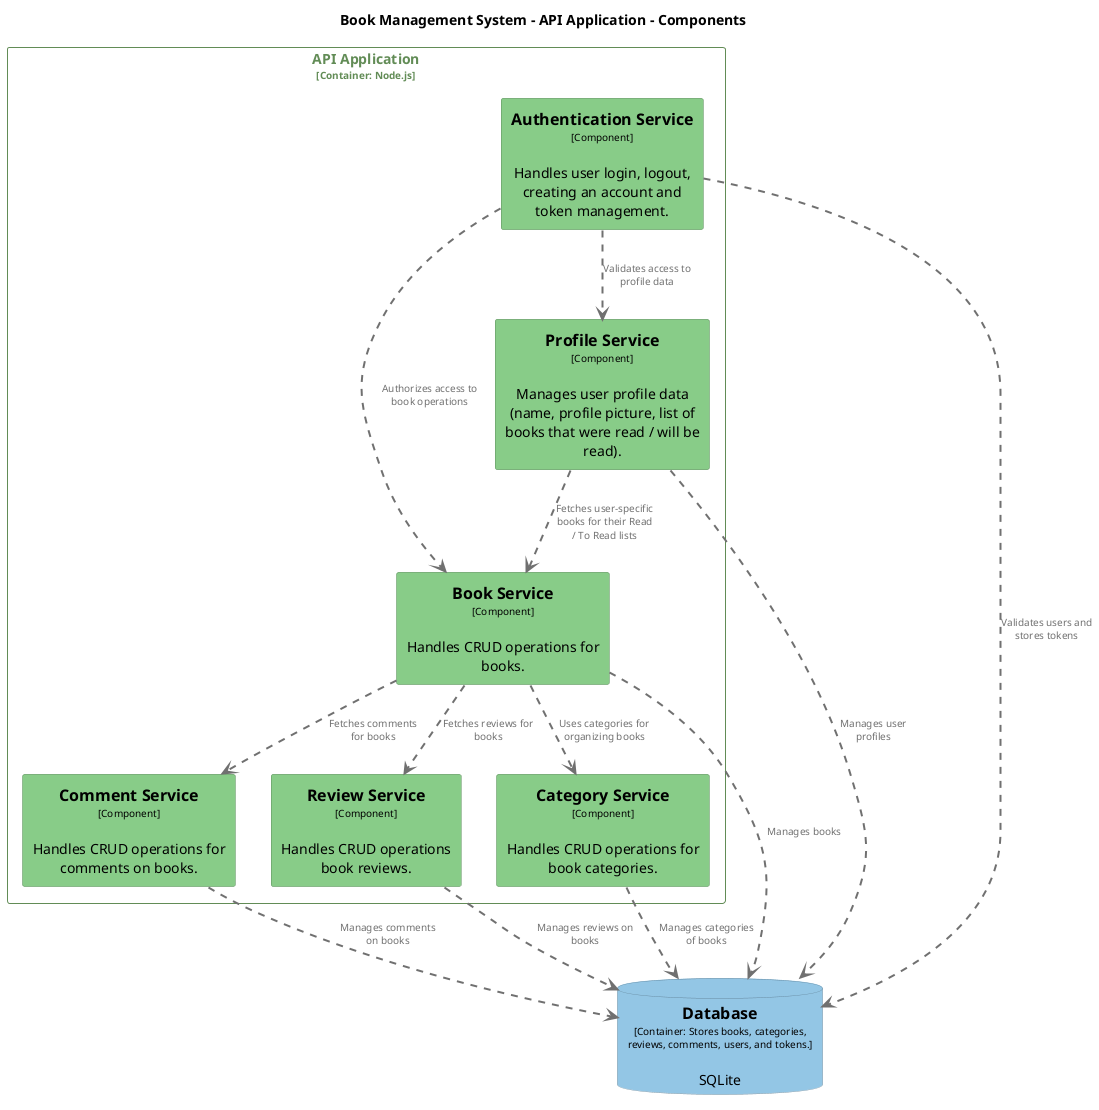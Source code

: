 @startuml
set separator none
title Book Management System - API Application - Components

top to bottom direction

skinparam {
  arrowFontSize 10
  defaultTextAlignment center
  wrapWidth 200
  maxMessageSize 100
}

hide stereotype

skinparam rectangle<<BookManagementSystem.APIApplication.AuthenticationService>> {
  BackgroundColor #88cc88
  FontColor #000000
  BorderColor #5f8e5f
  shadowing false
}
skinparam rectangle<<BookManagementSystem.APIApplication.BookService>> {
  BackgroundColor #88cc88
  FontColor #000000
  BorderColor #5f8e5f
  shadowing false
}
skinparam rectangle<<BookManagementSystem.APIApplication.CategoryService>> {
  BackgroundColor #88cc88
  FontColor #000000
  BorderColor #5f8e5f
  shadowing false
}
skinparam rectangle<<BookManagementSystem.APIApplication.CommentService>> {
  BackgroundColor #88cc88
  FontColor #000000
  BorderColor #5f8e5f
  shadowing false
}
skinparam database<<BookManagementSystem.Database>> {
  BackgroundColor #93c6e5
  FontColor #000000
  BorderColor #668aa0
  shadowing false
}
skinparam rectangle<<BookManagementSystem.APIApplication.ProfileService>> {
  BackgroundColor #88cc88
  FontColor #000000
  BorderColor #5f8e5f
  shadowing false
}
skinparam rectangle<<BookManagementSystem.APIApplication.ReviewService>> {
  BackgroundColor #88cc88
  FontColor #000000
  BorderColor #5f8e5f
  shadowing false
}
skinparam rectangle<<BookManagementSystem.APIApplication>> {
  BorderColor #628c56
  FontColor #628c56
  shadowing false
}

database "==Database\n<size:10>[Container: Stores books, categories, reviews, comments, users, and tokens.]</size>\n\nSQLite" <<BookManagementSystem.Database>> as BookManagementSystem.Database

rectangle "API Application\n<size:10>[Container: Node.js]</size>" <<BookManagementSystem.APIApplication>> {
  rectangle "==Comment Service\n<size:10>[Component]</size>\n\nHandles CRUD operations for comments on books." <<BookManagementSystem.APIApplication.CommentService>> as BookManagementSystem.APIApplication.CommentService
  rectangle "==Review Service\n<size:10>[Component]</size>\n\nHandles CRUD operations book reviews." <<BookManagementSystem.APIApplication.ReviewService>> as BookManagementSystem.APIApplication.ReviewService
  rectangle "==Authentication Service\n<size:10>[Component]</size>\n\nHandles user login, logout, creating an account and token management." <<BookManagementSystem.APIApplication.AuthenticationService>> as BookManagementSystem.APIApplication.AuthenticationService
  rectangle "==Book Service\n<size:10>[Component]</size>\n\nHandles CRUD operations for books." <<BookManagementSystem.APIApplication.BookService>> as BookManagementSystem.APIApplication.BookService
  rectangle "==Profile Service\n<size:10>[Component]</size>\n\nManages user profile data (name, profile picture, list of books that were read / will be read)." <<BookManagementSystem.APIApplication.ProfileService>> as BookManagementSystem.APIApplication.ProfileService
  rectangle "==Category Service\n<size:10>[Component]</size>\n\nHandles CRUD operations for book categories." <<BookManagementSystem.APIApplication.CategoryService>> as BookManagementSystem.APIApplication.CategoryService
}

BookManagementSystem.APIApplication.AuthenticationService .[#707070,thickness=2].> BookManagementSystem.Database : "<color:#707070>Validates users and stores tokens"
BookManagementSystem.APIApplication.BookService .[#707070,thickness=2].> BookManagementSystem.Database : "<color:#707070>Manages books"
BookManagementSystem.APIApplication.ProfileService .[#707070,thickness=2].> BookManagementSystem.Database : "<color:#707070>Manages user profiles"
BookManagementSystem.APIApplication.CategoryService .[#707070,thickness=2].> BookManagementSystem.Database : "<color:#707070>Manages categories of books"
BookManagementSystem.APIApplication.CommentService .[#707070,thickness=2].> BookManagementSystem.Database : "<color:#707070>Manages comments on books"
BookManagementSystem.APIApplication.ReviewService .[#707070,thickness=2].> BookManagementSystem.Database : "<color:#707070>Manages reviews on books"
BookManagementSystem.APIApplication.AuthenticationService .[#707070,thickness=2].> BookManagementSystem.APIApplication.BookService : "<color:#707070>Authorizes access to book operations"
BookManagementSystem.APIApplication.AuthenticationService .[#707070,thickness=2].> BookManagementSystem.APIApplication.ProfileService : "<color:#707070>Validates access to profile data"
BookManagementSystem.APIApplication.ProfileService .[#707070,thickness=2].> BookManagementSystem.APIApplication.BookService : "<color:#707070>Fetches user-specific books for their Read / To Read lists"
BookManagementSystem.APIApplication.BookService .[#707070,thickness=2].> BookManagementSystem.APIApplication.CategoryService : "<color:#707070>Uses categories for organizing books"
BookManagementSystem.APIApplication.BookService .[#707070,thickness=2].> BookManagementSystem.APIApplication.CommentService : "<color:#707070>Fetches comments for books"
BookManagementSystem.APIApplication.BookService .[#707070,thickness=2].> BookManagementSystem.APIApplication.ReviewService : "<color:#707070>Fetches reviews for books"
@enduml